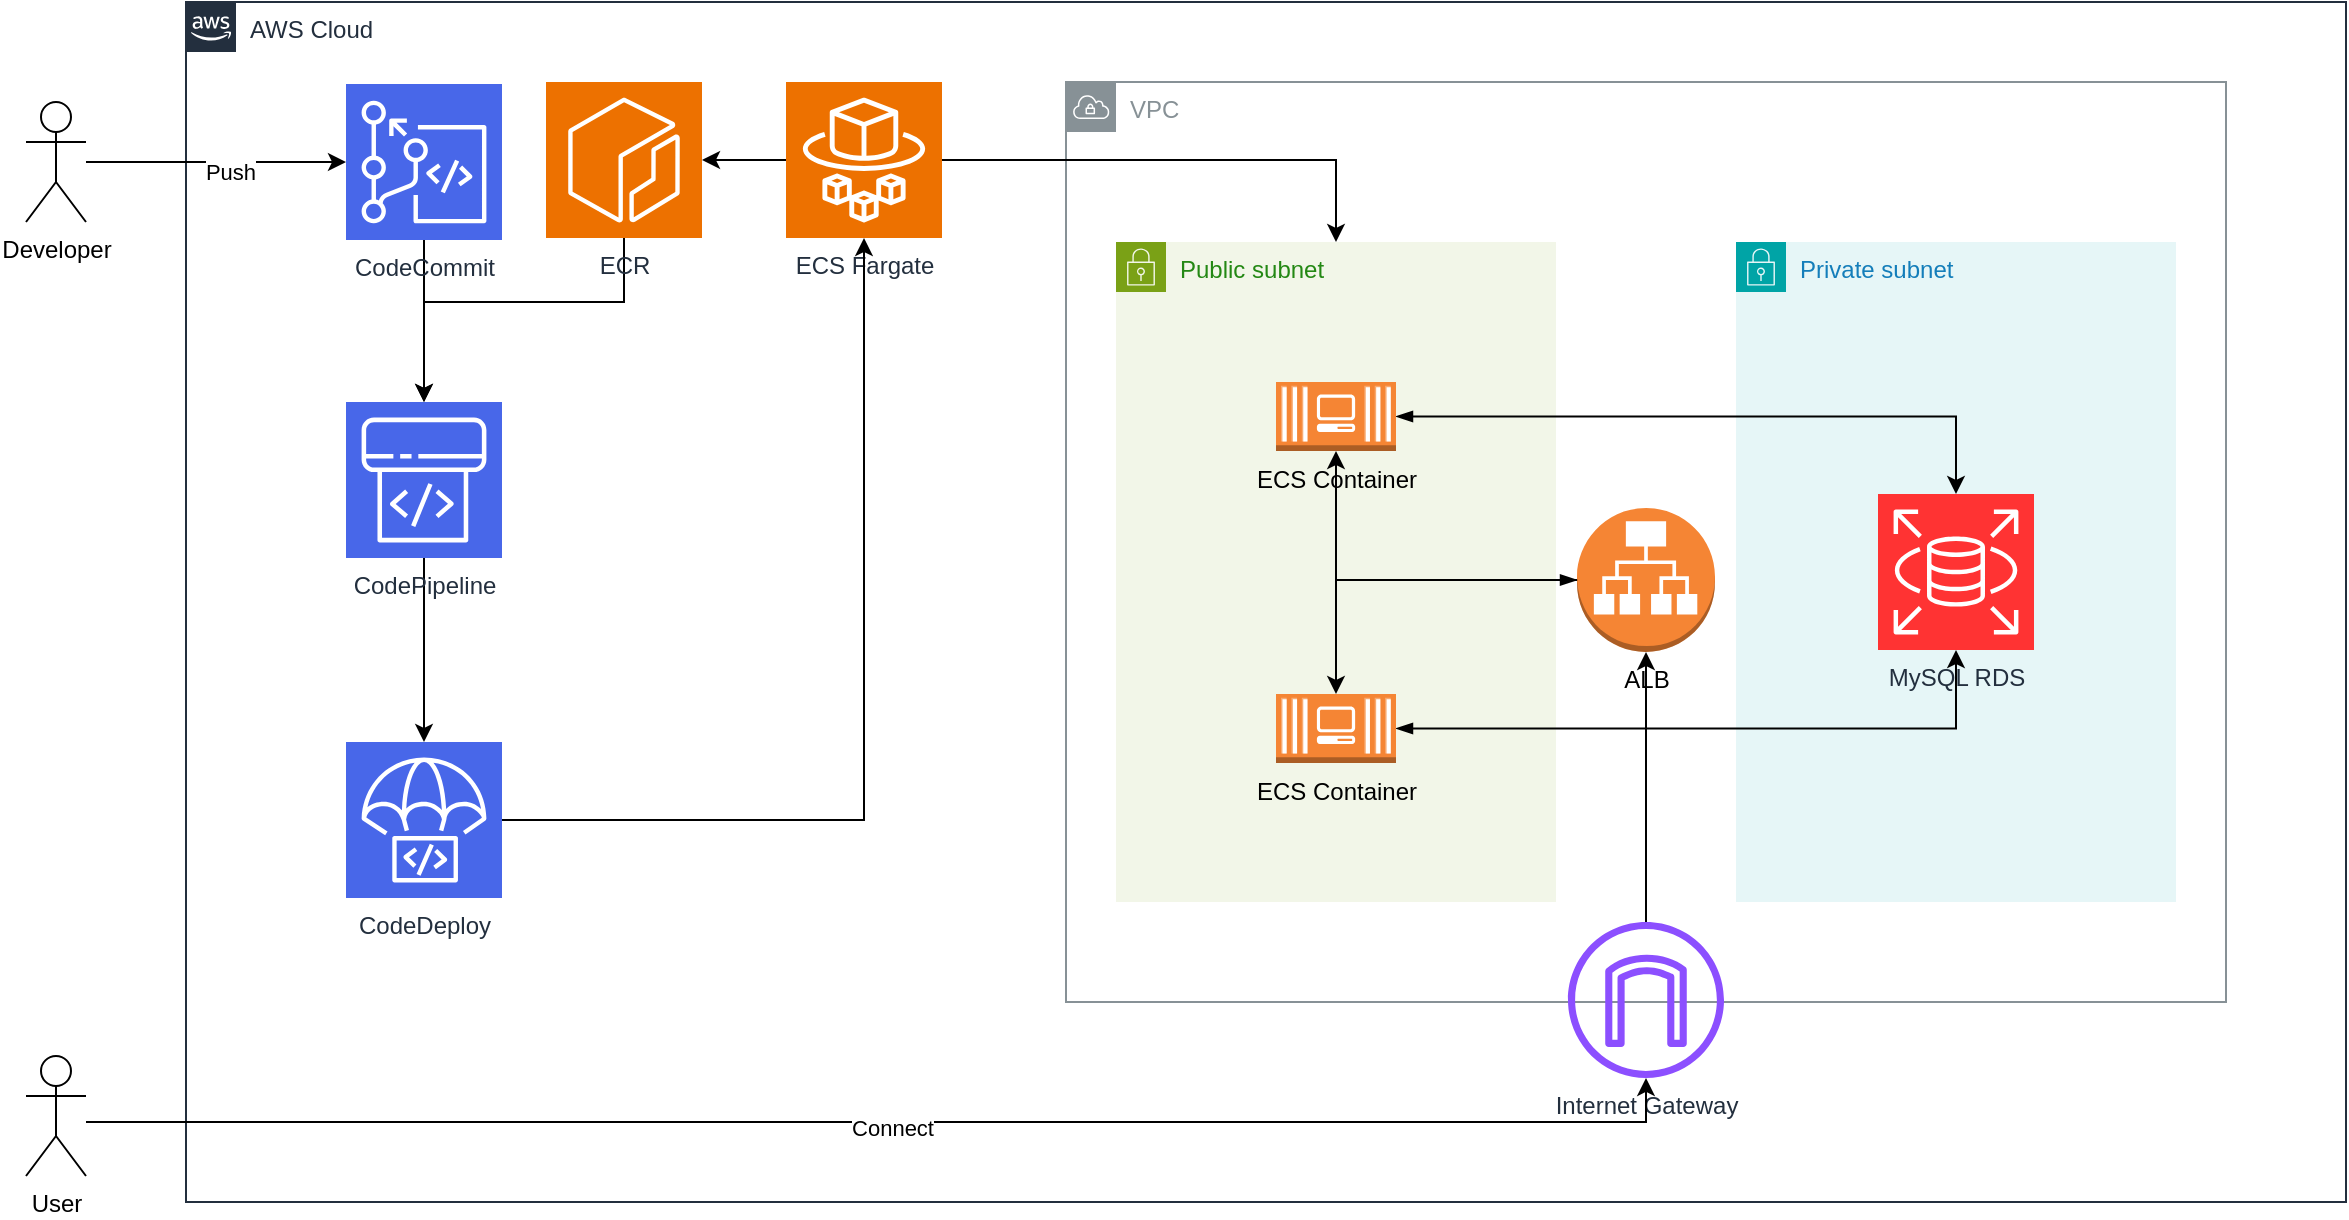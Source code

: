 <mxfile version="26.2.2">
  <diagram name="Page-1" id="-7w8UN12Knx-7GNGdpiY">
    <mxGraphModel dx="1849" dy="400" grid="1" gridSize="10" guides="1" tooltips="1" connect="1" arrows="1" fold="1" page="1" pageScale="1" pageWidth="1169" pageHeight="827" math="0" shadow="0">
      <root>
        <mxCell id="0" />
        <mxCell id="1" parent="0" />
        <mxCell id="1BOe9CULZjDm7H3o84Om-1" value="AWS Cloud" style="points=[[0,0],[0.25,0],[0.5,0],[0.75,0],[1,0],[1,0.25],[1,0.5],[1,0.75],[1,1],[0.75,1],[0.5,1],[0.25,1],[0,1],[0,0.75],[0,0.5],[0,0.25]];outlineConnect=0;gradientColor=none;html=1;whiteSpace=wrap;fontSize=12;fontStyle=0;container=1;pointerEvents=0;collapsible=0;recursiveResize=0;shape=mxgraph.aws4.group;grIcon=mxgraph.aws4.group_aws_cloud_alt;strokeColor=#232F3E;fillColor=none;verticalAlign=top;align=left;spacingLeft=30;fontColor=#232F3E;dashed=0;" vertex="1" parent="1">
          <mxGeometry x="-20" y="50" width="1080" height="600" as="geometry" />
        </mxCell>
        <mxCell id="1BOe9CULZjDm7H3o84Om-16" value="" style="group" vertex="1" connectable="0" parent="1BOe9CULZjDm7H3o84Om-1">
          <mxGeometry x="440" y="40" width="580" height="498" as="geometry" />
        </mxCell>
        <mxCell id="1BOe9CULZjDm7H3o84Om-3" value="VPC" style="sketch=0;outlineConnect=0;gradientColor=none;html=1;whiteSpace=wrap;fontSize=12;fontStyle=0;shape=mxgraph.aws4.group;grIcon=mxgraph.aws4.group_vpc;strokeColor=#879196;fillColor=none;verticalAlign=top;align=left;spacingLeft=30;fontColor=#879196;dashed=0;" vertex="1" parent="1BOe9CULZjDm7H3o84Om-16">
          <mxGeometry width="580" height="460" as="geometry" />
        </mxCell>
        <mxCell id="1BOe9CULZjDm7H3o84Om-34" style="edgeStyle=orthogonalEdgeStyle;rounded=0;orthogonalLoop=1;jettySize=auto;html=1;" edge="1" parent="1BOe9CULZjDm7H3o84Om-16" source="1BOe9CULZjDm7H3o84Om-4" target="1BOe9CULZjDm7H3o84Om-29">
          <mxGeometry relative="1" as="geometry" />
        </mxCell>
        <mxCell id="1BOe9CULZjDm7H3o84Om-4" value="Internet Gateway" style="sketch=0;outlineConnect=0;fontColor=#232F3E;gradientColor=none;fillColor=#8C4FFF;strokeColor=none;dashed=0;verticalLabelPosition=bottom;verticalAlign=top;align=center;html=1;fontSize=12;fontStyle=0;aspect=fixed;pointerEvents=1;shape=mxgraph.aws4.internet_gateway;" vertex="1" parent="1BOe9CULZjDm7H3o84Om-16">
          <mxGeometry x="251" y="420" width="78" height="78" as="geometry" />
        </mxCell>
        <mxCell id="1BOe9CULZjDm7H3o84Om-13" value="Public subnet" style="points=[[0,0],[0.25,0],[0.5,0],[0.75,0],[1,0],[1,0.25],[1,0.5],[1,0.75],[1,1],[0.75,1],[0.5,1],[0.25,1],[0,1],[0,0.75],[0,0.5],[0,0.25]];outlineConnect=0;gradientColor=none;html=1;whiteSpace=wrap;fontSize=12;fontStyle=0;container=1;pointerEvents=0;collapsible=0;recursiveResize=0;shape=mxgraph.aws4.group;grIcon=mxgraph.aws4.group_security_group;grStroke=0;strokeColor=#7AA116;fillColor=#F2F6E8;verticalAlign=top;align=left;spacingLeft=30;fontColor=#248814;dashed=0;" vertex="1" parent="1BOe9CULZjDm7H3o84Om-16">
          <mxGeometry x="25" y="80" width="220" height="330" as="geometry" />
        </mxCell>
        <mxCell id="1BOe9CULZjDm7H3o84Om-14" value="Private subnet" style="points=[[0,0],[0.25,0],[0.5,0],[0.75,0],[1,0],[1,0.25],[1,0.5],[1,0.75],[1,1],[0.75,1],[0.5,1],[0.25,1],[0,1],[0,0.75],[0,0.5],[0,0.25]];outlineConnect=0;gradientColor=none;html=1;whiteSpace=wrap;fontSize=12;fontStyle=0;container=1;pointerEvents=0;collapsible=0;recursiveResize=0;shape=mxgraph.aws4.group;grIcon=mxgraph.aws4.group_security_group;grStroke=0;strokeColor=#00A4A6;fillColor=#E6F6F7;verticalAlign=top;align=left;spacingLeft=30;fontColor=#147EBA;dashed=0;" vertex="1" parent="1BOe9CULZjDm7H3o84Om-16">
          <mxGeometry x="335" y="80" width="220" height="330" as="geometry" />
        </mxCell>
        <mxCell id="1BOe9CULZjDm7H3o84Om-15" value="MySQL RDS" style="sketch=0;points=[[0,0,0],[0.25,0,0],[0.5,0,0],[0.75,0,0],[1,0,0],[0,1,0],[0.25,1,0],[0.5,1,0],[0.75,1,0],[1,1,0],[0,0.25,0],[0,0.5,0],[0,0.75,0],[1,0.25,0],[1,0.5,0],[1,0.75,0]];outlineConnect=0;fontColor=#232F3E;fillColor=#FF3333;strokeColor=#ffffff;dashed=0;verticalLabelPosition=bottom;verticalAlign=top;align=center;html=1;fontSize=12;fontStyle=0;aspect=fixed;shape=mxgraph.aws4.resourceIcon;resIcon=mxgraph.aws4.rds;" vertex="1" parent="1BOe9CULZjDm7H3o84Om-14">
          <mxGeometry x="71" y="126" width="78" height="78" as="geometry" />
        </mxCell>
        <mxCell id="1BOe9CULZjDm7H3o84Om-39" style="edgeStyle=orthogonalEdgeStyle;rounded=0;orthogonalLoop=1;jettySize=auto;html=1;startArrow=blockThin;startFill=1;" edge="1" parent="1BOe9CULZjDm7H3o84Om-16" source="1BOe9CULZjDm7H3o84Om-21" target="1BOe9CULZjDm7H3o84Om-15">
          <mxGeometry relative="1" as="geometry" />
        </mxCell>
        <mxCell id="1BOe9CULZjDm7H3o84Om-21" value="ECS Container" style="outlineConnect=0;dashed=0;verticalLabelPosition=bottom;verticalAlign=top;align=center;html=1;shape=mxgraph.aws3.ec2_compute_container_3;fillColor=#F58534;gradientColor=none;" vertex="1" parent="1BOe9CULZjDm7H3o84Om-16">
          <mxGeometry x="105" y="306" width="60" height="34.5" as="geometry" />
        </mxCell>
        <mxCell id="1BOe9CULZjDm7H3o84Om-38" style="edgeStyle=orthogonalEdgeStyle;rounded=0;orthogonalLoop=1;jettySize=auto;html=1;startArrow=blockThin;startFill=1;" edge="1" parent="1BOe9CULZjDm7H3o84Om-16" source="1BOe9CULZjDm7H3o84Om-22" target="1BOe9CULZjDm7H3o84Om-15">
          <mxGeometry relative="1" as="geometry" />
        </mxCell>
        <mxCell id="1BOe9CULZjDm7H3o84Om-22" value="ECS Container" style="outlineConnect=0;dashed=0;verticalLabelPosition=bottom;verticalAlign=top;align=center;html=1;shape=mxgraph.aws3.ec2_compute_container_3;fillColor=#F58534;gradientColor=none;" vertex="1" parent="1BOe9CULZjDm7H3o84Om-16">
          <mxGeometry x="105" y="150" width="60" height="34.5" as="geometry" />
        </mxCell>
        <mxCell id="1BOe9CULZjDm7H3o84Om-36" style="edgeStyle=orthogonalEdgeStyle;rounded=0;orthogonalLoop=1;jettySize=auto;html=1;" edge="1" parent="1BOe9CULZjDm7H3o84Om-16" source="1BOe9CULZjDm7H3o84Om-29" target="1BOe9CULZjDm7H3o84Om-21">
          <mxGeometry relative="1" as="geometry" />
        </mxCell>
        <mxCell id="1BOe9CULZjDm7H3o84Om-29" value="ALB" style="outlineConnect=0;dashed=0;verticalLabelPosition=bottom;verticalAlign=top;align=center;html=1;shape=mxgraph.aws3.application_load_balancer;fillColor=#F58534;gradientColor=none;" vertex="1" parent="1BOe9CULZjDm7H3o84Om-16">
          <mxGeometry x="255.5" y="213" width="69" height="72" as="geometry" />
        </mxCell>
        <mxCell id="1BOe9CULZjDm7H3o84Om-35" style="edgeStyle=orthogonalEdgeStyle;rounded=0;orthogonalLoop=1;jettySize=auto;html=1;entryX=0.5;entryY=1;entryDx=0;entryDy=0;entryPerimeter=0;startArrow=blockThin;startFill=1;" edge="1" parent="1BOe9CULZjDm7H3o84Om-16" source="1BOe9CULZjDm7H3o84Om-29" target="1BOe9CULZjDm7H3o84Om-22">
          <mxGeometry relative="1" as="geometry" />
        </mxCell>
        <mxCell id="1BOe9CULZjDm7H3o84Om-42" style="edgeStyle=orthogonalEdgeStyle;rounded=0;orthogonalLoop=1;jettySize=auto;html=1;" edge="1" parent="1BOe9CULZjDm7H3o84Om-1" source="1BOe9CULZjDm7H3o84Om-17" target="1BOe9CULZjDm7H3o84Om-26">
          <mxGeometry relative="1" as="geometry">
            <Array as="points">
              <mxPoint x="219" y="150" />
              <mxPoint x="119" y="150" />
            </Array>
          </mxGeometry>
        </mxCell>
        <mxCell id="1BOe9CULZjDm7H3o84Om-17" value="ECR" style="sketch=0;points=[[0,0,0],[0.25,0,0],[0.5,0,0],[0.75,0,0],[1,0,0],[0,1,0],[0.25,1,0],[0.5,1,0],[0.75,1,0],[1,1,0],[0,0.25,0],[0,0.5,0],[0,0.75,0],[1,0.25,0],[1,0.5,0],[1,0.75,0]];outlineConnect=0;fontColor=#232F3E;fillColor=#ED7100;strokeColor=#ffffff;dashed=0;verticalLabelPosition=bottom;verticalAlign=top;align=center;html=1;fontSize=12;fontStyle=0;aspect=fixed;shape=mxgraph.aws4.resourceIcon;resIcon=mxgraph.aws4.ecr;" vertex="1" parent="1BOe9CULZjDm7H3o84Om-1">
          <mxGeometry x="180" y="40" width="78" height="78" as="geometry" />
        </mxCell>
        <mxCell id="1BOe9CULZjDm7H3o84Om-37" style="edgeStyle=orthogonalEdgeStyle;rounded=0;orthogonalLoop=1;jettySize=auto;html=1;" edge="1" parent="1BOe9CULZjDm7H3o84Om-1" source="1BOe9CULZjDm7H3o84Om-23" target="1BOe9CULZjDm7H3o84Om-13">
          <mxGeometry relative="1" as="geometry" />
        </mxCell>
        <mxCell id="1BOe9CULZjDm7H3o84Om-47" style="edgeStyle=orthogonalEdgeStyle;rounded=0;orthogonalLoop=1;jettySize=auto;html=1;" edge="1" parent="1BOe9CULZjDm7H3o84Om-1" source="1BOe9CULZjDm7H3o84Om-23" target="1BOe9CULZjDm7H3o84Om-17">
          <mxGeometry relative="1" as="geometry" />
        </mxCell>
        <mxCell id="1BOe9CULZjDm7H3o84Om-23" value="ECS Fargate" style="sketch=0;points=[[0,0,0],[0.25,0,0],[0.5,0,0],[0.75,0,0],[1,0,0],[0,1,0],[0.25,1,0],[0.5,1,0],[0.75,1,0],[1,1,0],[0,0.25,0],[0,0.5,0],[0,0.75,0],[1,0.25,0],[1,0.5,0],[1,0.75,0]];outlineConnect=0;fontColor=#232F3E;fillColor=#ED7100;strokeColor=#ffffff;dashed=0;verticalLabelPosition=bottom;verticalAlign=top;align=center;html=1;fontSize=12;fontStyle=0;aspect=fixed;shape=mxgraph.aws4.resourceIcon;resIcon=mxgraph.aws4.fargate;" vertex="1" parent="1BOe9CULZjDm7H3o84Om-1">
          <mxGeometry x="300" y="40" width="78" height="78" as="geometry" />
        </mxCell>
        <mxCell id="1BOe9CULZjDm7H3o84Om-40" style="edgeStyle=orthogonalEdgeStyle;rounded=0;orthogonalLoop=1;jettySize=auto;html=1;" edge="1" parent="1BOe9CULZjDm7H3o84Om-1" source="1BOe9CULZjDm7H3o84Om-25" target="1BOe9CULZjDm7H3o84Om-26">
          <mxGeometry relative="1" as="geometry" />
        </mxCell>
        <mxCell id="1BOe9CULZjDm7H3o84Om-25" value="CodeCommit" style="sketch=0;points=[[0,0,0],[0.25,0,0],[0.5,0,0],[0.75,0,0],[1,0,0],[0,1,0],[0.25,1,0],[0.5,1,0],[0.75,1,0],[1,1,0],[0,0.25,0],[0,0.5,0],[0,0.75,0],[1,0.25,0],[1,0.5,0],[1,0.75,0]];outlineConnect=0;fontColor=#232F3E;fillColor=light-dark(#4867E9,#4867E9);strokeColor=#ffffff;dashed=0;verticalLabelPosition=bottom;verticalAlign=top;align=center;html=1;fontSize=12;fontStyle=0;aspect=fixed;shape=mxgraph.aws4.resourceIcon;resIcon=mxgraph.aws4.codecommit;" vertex="1" parent="1BOe9CULZjDm7H3o84Om-1">
          <mxGeometry x="80" y="41" width="78" height="78" as="geometry" />
        </mxCell>
        <mxCell id="1BOe9CULZjDm7H3o84Om-43" style="edgeStyle=orthogonalEdgeStyle;rounded=0;orthogonalLoop=1;jettySize=auto;html=1;" edge="1" parent="1BOe9CULZjDm7H3o84Om-1" source="1BOe9CULZjDm7H3o84Om-28" target="1BOe9CULZjDm7H3o84Om-23">
          <mxGeometry relative="1" as="geometry" />
        </mxCell>
        <mxCell id="1BOe9CULZjDm7H3o84Om-28" value="CodeDeploy" style="sketch=0;points=[[0,0,0],[0.25,0,0],[0.5,0,0],[0.75,0,0],[1,0,0],[0,1,0],[0.25,1,0],[0.5,1,0],[0.75,1,0],[1,1,0],[0,0.25,0],[0,0.5,0],[0,0.75,0],[1,0.25,0],[1,0.5,0],[1,0.75,0]];outlineConnect=0;fontColor=#232F3E;fillColor=#4867E9;strokeColor=#ffffff;dashed=0;verticalLabelPosition=bottom;verticalAlign=top;align=center;html=1;fontSize=12;fontStyle=0;aspect=fixed;shape=mxgraph.aws4.resourceIcon;resIcon=mxgraph.aws4.codedeploy;" vertex="1" parent="1BOe9CULZjDm7H3o84Om-1">
          <mxGeometry x="80" y="370" width="78" height="78" as="geometry" />
        </mxCell>
        <mxCell id="1BOe9CULZjDm7H3o84Om-41" style="edgeStyle=orthogonalEdgeStyle;rounded=0;orthogonalLoop=1;jettySize=auto;html=1;" edge="1" parent="1BOe9CULZjDm7H3o84Om-1" source="1BOe9CULZjDm7H3o84Om-26" target="1BOe9CULZjDm7H3o84Om-28">
          <mxGeometry relative="1" as="geometry" />
        </mxCell>
        <mxCell id="1BOe9CULZjDm7H3o84Om-26" value="CodePipeline" style="sketch=0;points=[[0,0,0],[0.25,0,0],[0.5,0,0],[0.75,0,0],[1,0,0],[0,1,0],[0.25,1,0],[0.5,1,0],[0.75,1,0],[1,1,0],[0,0.25,0],[0,0.5,0],[0,0.75,0],[1,0.25,0],[1,0.5,0],[1,0.75,0]];outlineConnect=0;fontColor=#232F3E;fillColor=#4867E9;strokeColor=#ffffff;dashed=0;verticalLabelPosition=bottom;verticalAlign=top;align=center;html=1;fontSize=12;fontStyle=0;aspect=fixed;shape=mxgraph.aws4.resourceIcon;resIcon=mxgraph.aws4.codepipeline;" vertex="1" parent="1BOe9CULZjDm7H3o84Om-1">
          <mxGeometry x="80" y="200" width="78" height="78" as="geometry" />
        </mxCell>
        <mxCell id="1BOe9CULZjDm7H3o84Om-7" style="edgeStyle=orthogonalEdgeStyle;rounded=0;orthogonalLoop=1;jettySize=auto;html=1;" edge="1" parent="1" source="1BOe9CULZjDm7H3o84Om-2" target="1BOe9CULZjDm7H3o84Om-4">
          <mxGeometry relative="1" as="geometry">
            <Array as="points">
              <mxPoint x="710" y="610" />
            </Array>
          </mxGeometry>
        </mxCell>
        <mxCell id="1BOe9CULZjDm7H3o84Om-33" value="Connect" style="edgeLabel;html=1;align=center;verticalAlign=middle;resizable=0;points=[];" vertex="1" connectable="0" parent="1BOe9CULZjDm7H3o84Om-7">
          <mxGeometry x="0.005" y="-3" relative="1" as="geometry">
            <mxPoint as="offset" />
          </mxGeometry>
        </mxCell>
        <mxCell id="1BOe9CULZjDm7H3o84Om-2" value="User" style="shape=umlActor;verticalLabelPosition=bottom;verticalAlign=top;html=1;outlineConnect=0;" vertex="1" parent="1">
          <mxGeometry x="-100" y="577" width="30" height="60" as="geometry" />
        </mxCell>
        <mxCell id="1BOe9CULZjDm7H3o84Om-30" style="edgeStyle=orthogonalEdgeStyle;rounded=0;orthogonalLoop=1;jettySize=auto;html=1;" edge="1" parent="1" source="1BOe9CULZjDm7H3o84Om-24" target="1BOe9CULZjDm7H3o84Om-25">
          <mxGeometry relative="1" as="geometry" />
        </mxCell>
        <mxCell id="1BOe9CULZjDm7H3o84Om-32" value="Push" style="edgeLabel;html=1;align=center;verticalAlign=middle;resizable=0;points=[];" vertex="1" connectable="0" parent="1BOe9CULZjDm7H3o84Om-30">
          <mxGeometry x="0.108" y="-5" relative="1" as="geometry">
            <mxPoint as="offset" />
          </mxGeometry>
        </mxCell>
        <mxCell id="1BOe9CULZjDm7H3o84Om-24" value="Developer" style="shape=umlActor;verticalLabelPosition=bottom;verticalAlign=top;html=1;outlineConnect=0;" vertex="1" parent="1">
          <mxGeometry x="-100" y="100" width="30" height="60" as="geometry" />
        </mxCell>
      </root>
    </mxGraphModel>
  </diagram>
</mxfile>
